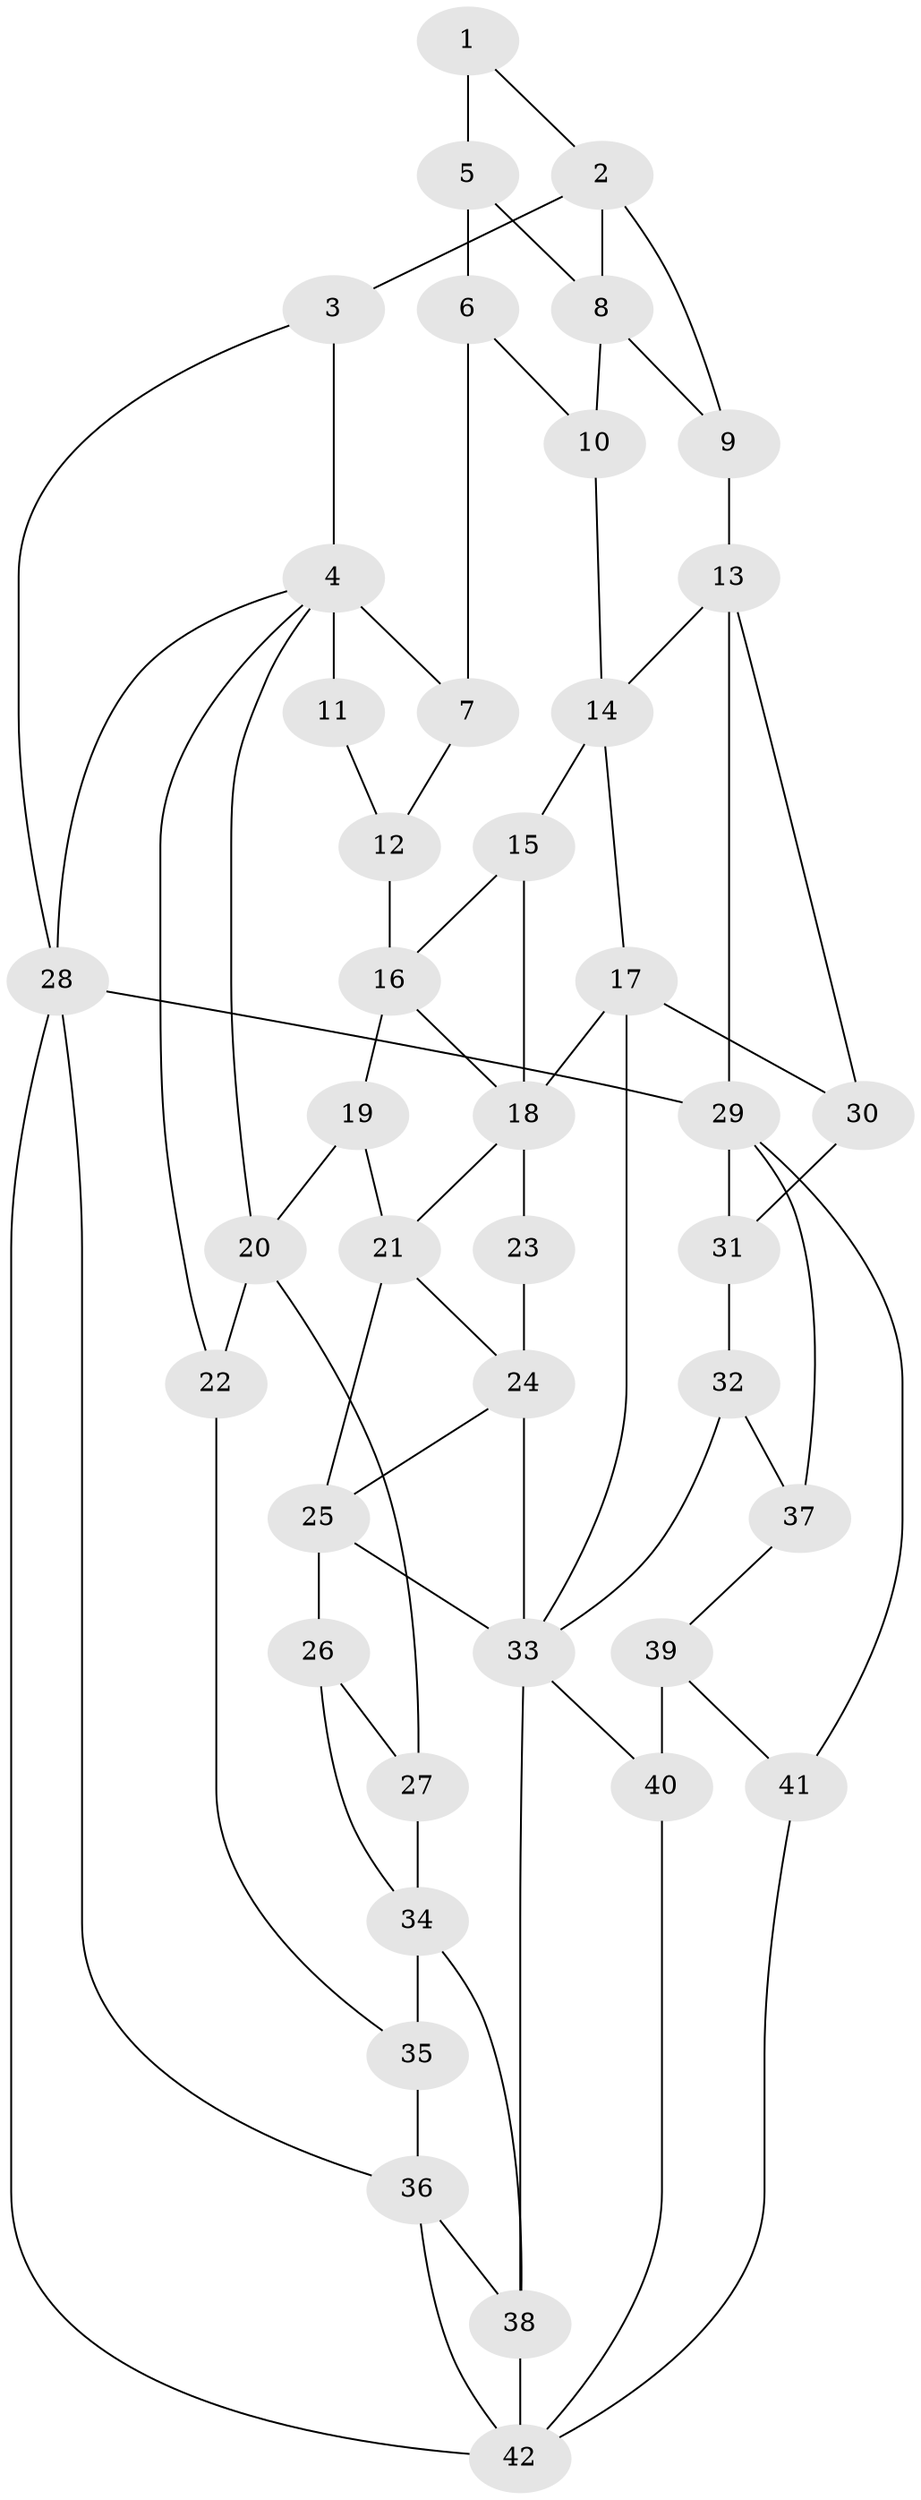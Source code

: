 // original degree distribution, {3: 0.014705882352941176, 5: 0.5294117647058824, 4: 0.23529411764705882, 6: 0.22058823529411764}
// Generated by graph-tools (version 1.1) at 2025/54/03/04/25 22:54:46]
// undirected, 42 vertices, 75 edges
graph export_dot {
  node [color=gray90,style=filled];
  1;
  2;
  3;
  4;
  5;
  6;
  7;
  8;
  9;
  10;
  11;
  12;
  13;
  14;
  15;
  16;
  17;
  18;
  19;
  20;
  21;
  22;
  23;
  24;
  25;
  26;
  27;
  28;
  29;
  30;
  31;
  32;
  33;
  34;
  35;
  36;
  37;
  38;
  39;
  40;
  41;
  42;
  1 -- 2 [weight=1.0];
  1 -- 5 [weight=2.0];
  2 -- 3 [weight=2.0];
  2 -- 8 [weight=1.0];
  2 -- 9 [weight=2.0];
  3 -- 4 [weight=1.0];
  3 -- 28 [weight=1.0];
  4 -- 7 [weight=2.0];
  4 -- 11 [weight=2.0];
  4 -- 20 [weight=1.0];
  4 -- 22 [weight=1.0];
  4 -- 28 [weight=1.0];
  5 -- 6 [weight=2.0];
  5 -- 8 [weight=2.0];
  6 -- 7 [weight=2.0];
  6 -- 10 [weight=1.0];
  7 -- 12 [weight=1.0];
  8 -- 9 [weight=1.0];
  8 -- 10 [weight=2.0];
  9 -- 13 [weight=1.0];
  10 -- 14 [weight=2.0];
  11 -- 12 [weight=1.0];
  12 -- 16 [weight=2.0];
  13 -- 14 [weight=1.0];
  13 -- 29 [weight=1.0];
  13 -- 30 [weight=1.0];
  14 -- 15 [weight=1.0];
  14 -- 17 [weight=1.0];
  15 -- 16 [weight=1.0];
  15 -- 18 [weight=1.0];
  16 -- 18 [weight=1.0];
  16 -- 19 [weight=1.0];
  17 -- 18 [weight=2.0];
  17 -- 30 [weight=1.0];
  17 -- 33 [weight=1.0];
  18 -- 21 [weight=1.0];
  18 -- 23 [weight=1.0];
  19 -- 20 [weight=2.0];
  19 -- 21 [weight=1.0];
  20 -- 22 [weight=1.0];
  20 -- 27 [weight=2.0];
  21 -- 24 [weight=1.0];
  21 -- 25 [weight=1.0];
  22 -- 35 [weight=1.0];
  23 -- 24 [weight=2.0];
  24 -- 25 [weight=1.0];
  24 -- 33 [weight=2.0];
  25 -- 26 [weight=1.0];
  25 -- 33 [weight=2.0];
  26 -- 27 [weight=2.0];
  26 -- 34 [weight=1.0];
  27 -- 34 [weight=1.0];
  28 -- 29 [weight=1.0];
  28 -- 36 [weight=2.0];
  28 -- 42 [weight=1.0];
  29 -- 31 [weight=1.0];
  29 -- 37 [weight=2.0];
  29 -- 41 [weight=1.0];
  30 -- 31 [weight=4.0];
  31 -- 32 [weight=1.0];
  32 -- 33 [weight=1.0];
  32 -- 37 [weight=1.0];
  33 -- 38 [weight=2.0];
  33 -- 40 [weight=1.0];
  34 -- 35 [weight=2.0];
  34 -- 38 [weight=2.0];
  35 -- 36 [weight=1.0];
  36 -- 38 [weight=1.0];
  36 -- 42 [weight=1.0];
  37 -- 39 [weight=1.0];
  38 -- 42 [weight=1.0];
  39 -- 40 [weight=4.0];
  39 -- 41 [weight=1.0];
  40 -- 42 [weight=1.0];
  41 -- 42 [weight=1.0];
}
